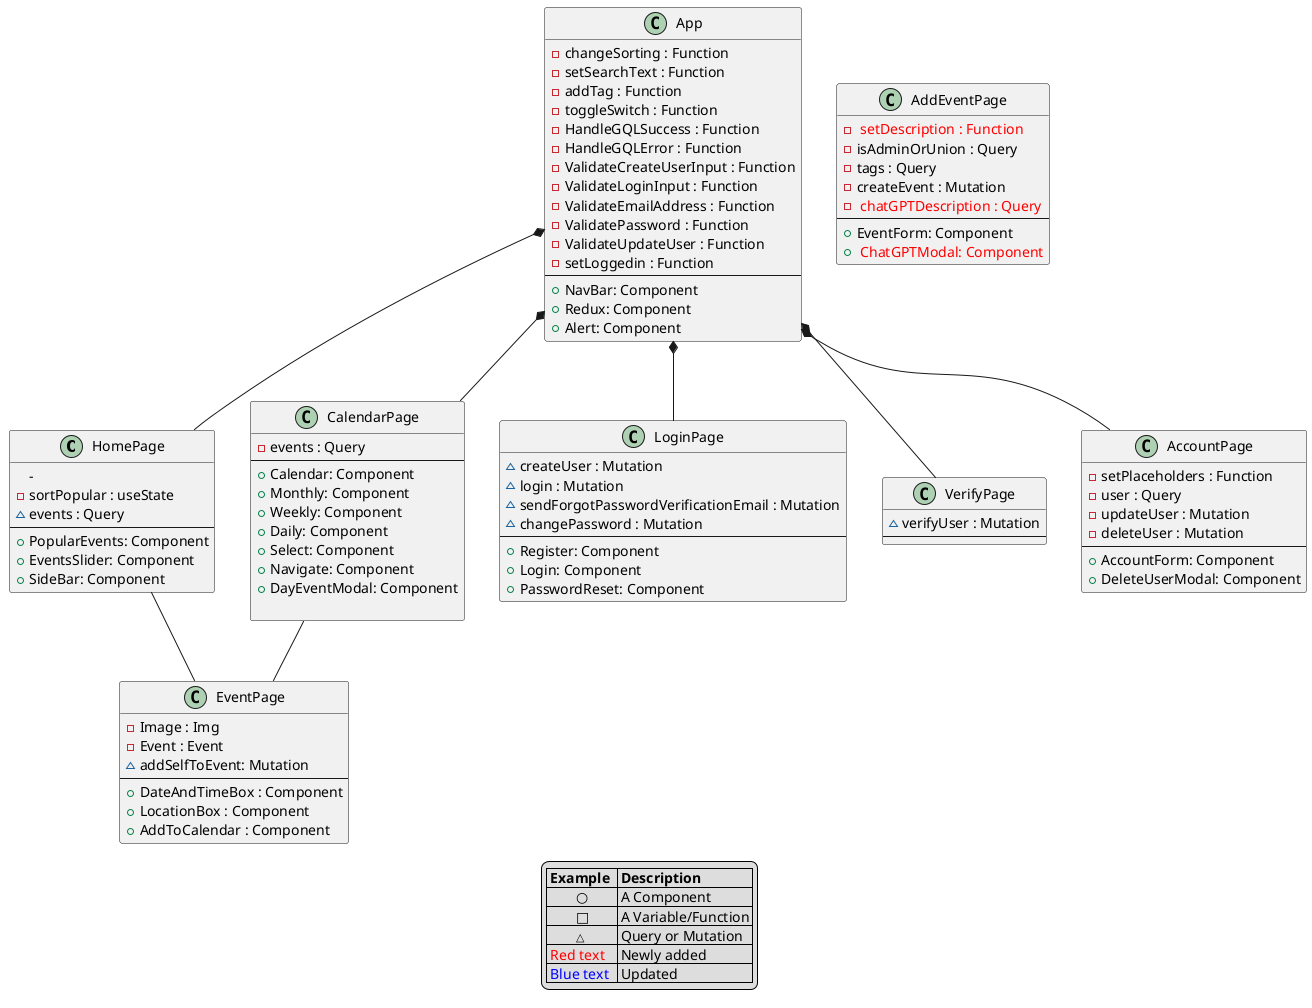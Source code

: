 @startuml FrontEndClassDiagram
class HomePage {
    - 
    - sortPopular : useState
    ~ events : Query 
    --
    + PopularEvents: Component
    + EventsSlider: Component
    + SideBar: Component
}

class App {
    - changeSorting : Function
    - setSearchText : Function
    - addTag : Function
    - toggleSwitch : Function
    - HandleGQLSuccess : Function
    - HandleGQLError : Function
    - ValidateCreateUserInput : Function
    - ValidateLoginInput : Function
    - ValidateEmailAddress : Function
    - ValidatePassword : Function
    - ValidateUpdateUser : Function
    - setLoggedin : Function
    --
    + NavBar: Component
    + Redux: Component
    + Alert: Component
    }
class CalendarPage {
    - events : Query
    --
    + Calendar: Component
    + Monthly: Component
    + Weekly: Component
    + Daily: Component
    + Select: Component
    + Navigate: Component
    + DayEventModal: Component

}
class EventPage {
    -Image : Img
    -Event : Event
     ~addSelfToEvent: Mutation
    --
    + DateAndTimeBox : Component
    + LocationBox : Component
    + AddToCalendar : Component
}
class LoginPage {
    ~ createUser : Mutation
    ~ login : Mutation
    ~ sendForgotPasswordVerificationEmail : Mutation
    ~ changePassword : Mutation
    --
    +Register: Component
    +Login: Component
    +PasswordReset: Component
    }
class VerifyPage {
~ verifyUser : Mutation
--
}
class AccountPage {
    - setPlaceholders : Function
    - user : Query
    - updateUser : Mutation
    - deleteUser : Mutation
    --
    + AccountForm: Component
    + DeleteUserModal: Component
}
class AddEventPage {
    - <color:red> setDescription : Function
    -isAdminOrUnion : Query
    -tags : Query
    - createEvent : Mutation
    - <color:red> chatGPTDescription : Query
    --
    + EventForm: Component
    +<color:red> ChatGPTModal: Component
}

App*-- HomePage    
App*-- CalendarPage  
App*-- LoginPage
App*-- VerifyPage
CalendarPage-- EventPage 
HomePage-- EventPage
App*-- AccountPage
legend
    |= Example  |= Description |
    |        ○ | A Component |
    |        □ | A Variable/Function |
    |        <size:11>△ | Query or Mutation |
    |<color:red> Red text | Newly added|
    |<color:blue> Blue text | Updated |
endlegend
@enduml


